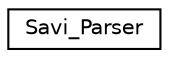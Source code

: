 digraph G
{
  edge [fontname="Helvetica",fontsize="10",labelfontname="Helvetica",labelfontsize="10"];
  node [fontname="Helvetica",fontsize="10",shape=record];
  rankdir=LR;
  Node1 [label="Savi_Parser",height=0.2,width=0.4,color="black", fillcolor="white", style="filled",URL="$classSavi__Parser.htm"];
}
